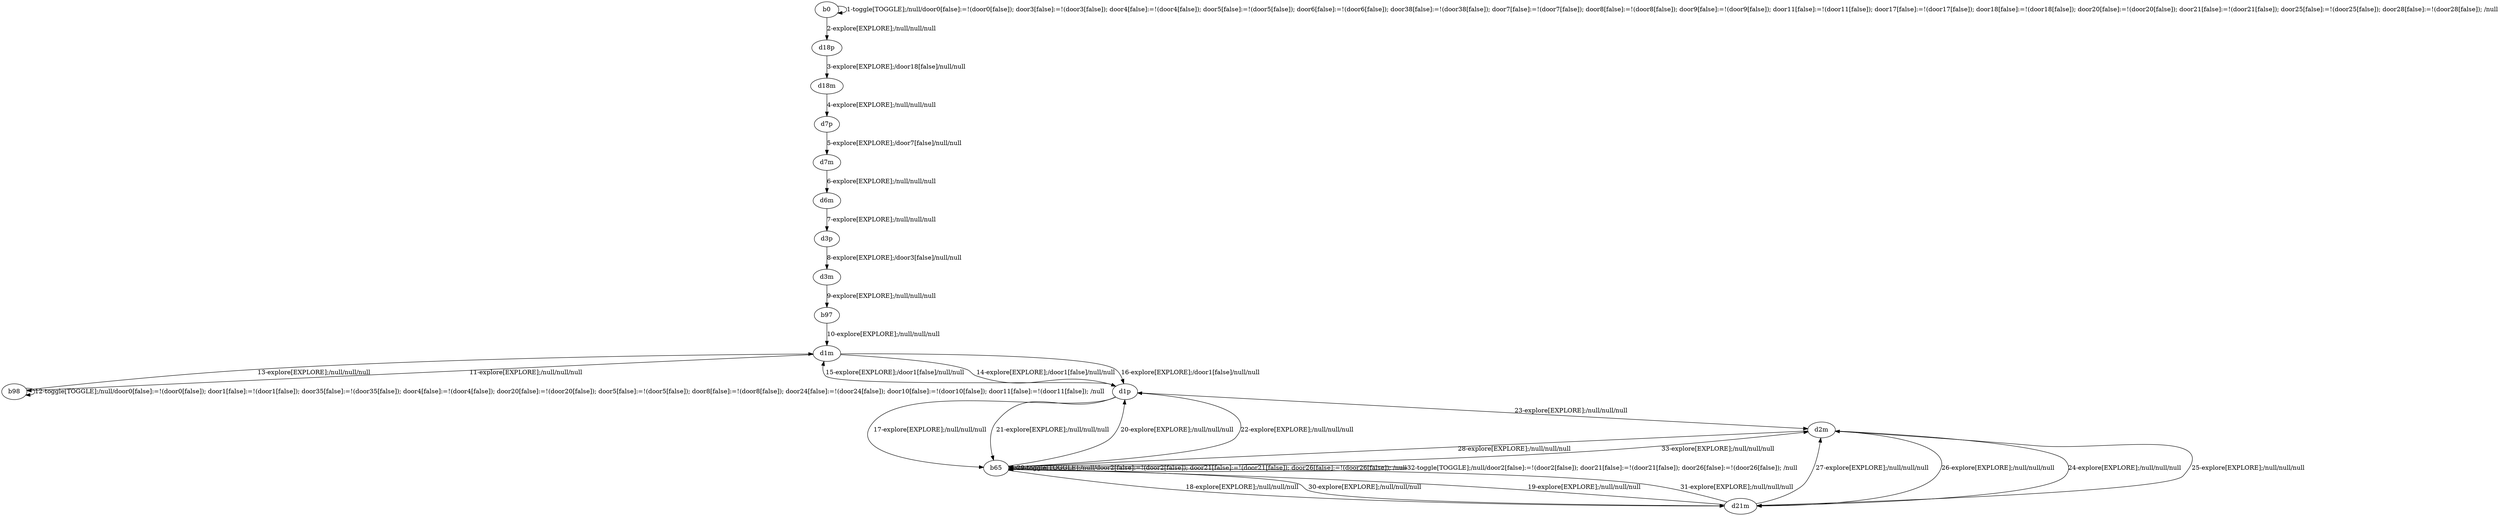 # Total number of goals covered by this test: 2
# d21m --> b65
# b65 --> b65

digraph g {
"b0" -> "b0" [label = "1-toggle[TOGGLE];/null/door0[false]:=!(door0[false]); door3[false]:=!(door3[false]); door4[false]:=!(door4[false]); door5[false]:=!(door5[false]); door6[false]:=!(door6[false]); door38[false]:=!(door38[false]); door7[false]:=!(door7[false]); door8[false]:=!(door8[false]); door9[false]:=!(door9[false]); door11[false]:=!(door11[false]); door17[false]:=!(door17[false]); door18[false]:=!(door18[false]); door20[false]:=!(door20[false]); door21[false]:=!(door21[false]); door25[false]:=!(door25[false]); door28[false]:=!(door28[false]); /null"];
"b0" -> "d18p" [label = "2-explore[EXPLORE];/null/null/null"];
"d18p" -> "d18m" [label = "3-explore[EXPLORE];/door18[false]/null/null"];
"d18m" -> "d7p" [label = "4-explore[EXPLORE];/null/null/null"];
"d7p" -> "d7m" [label = "5-explore[EXPLORE];/door7[false]/null/null"];
"d7m" -> "d6m" [label = "6-explore[EXPLORE];/null/null/null"];
"d6m" -> "d3p" [label = "7-explore[EXPLORE];/null/null/null"];
"d3p" -> "d3m" [label = "8-explore[EXPLORE];/door3[false]/null/null"];
"d3m" -> "b97" [label = "9-explore[EXPLORE];/null/null/null"];
"b97" -> "d1m" [label = "10-explore[EXPLORE];/null/null/null"];
"d1m" -> "b98" [label = "11-explore[EXPLORE];/null/null/null"];
"b98" -> "b98" [label = "12-toggle[TOGGLE];/null/door0[false]:=!(door0[false]); door1[false]:=!(door1[false]); door35[false]:=!(door35[false]); door4[false]:=!(door4[false]); door20[false]:=!(door20[false]); door5[false]:=!(door5[false]); door8[false]:=!(door8[false]); door24[false]:=!(door24[false]); door10[false]:=!(door10[false]); door11[false]:=!(door11[false]); /null"];
"b98" -> "d1m" [label = "13-explore[EXPLORE];/null/null/null"];
"d1m" -> "d1p" [label = "14-explore[EXPLORE];/door1[false]/null/null"];
"d1p" -> "d1m" [label = "15-explore[EXPLORE];/door1[false]/null/null"];
"d1m" -> "d1p" [label = "16-explore[EXPLORE];/door1[false]/null/null"];
"d1p" -> "b65" [label = "17-explore[EXPLORE];/null/null/null"];
"b65" -> "d21m" [label = "18-explore[EXPLORE];/null/null/null"];
"d21m" -> "b65" [label = "19-explore[EXPLORE];/null/null/null"];
"b65" -> "d1p" [label = "20-explore[EXPLORE];/null/null/null"];
"d1p" -> "b65" [label = "21-explore[EXPLORE];/null/null/null"];
"b65" -> "d1p" [label = "22-explore[EXPLORE];/null/null/null"];
"d1p" -> "d2m" [label = "23-explore[EXPLORE];/null/null/null"];
"d2m" -> "d21m" [label = "24-explore[EXPLORE];/null/null/null"];
"d21m" -> "d2m" [label = "25-explore[EXPLORE];/null/null/null"];
"d2m" -> "d21m" [label = "26-explore[EXPLORE];/null/null/null"];
"d21m" -> "d2m" [label = "27-explore[EXPLORE];/null/null/null"];
"d2m" -> "b65" [label = "28-explore[EXPLORE];/null/null/null"];
"b65" -> "b65" [label = "29-toggle[TOGGLE];/null/door2[false]:=!(door2[false]); door21[false]:=!(door21[false]); door26[false]:=!(door26[false]); /null"];
"b65" -> "d21m" [label = "30-explore[EXPLORE];/null/null/null"];
"d21m" -> "b65" [label = "31-explore[EXPLORE];/null/null/null"];
"b65" -> "b65" [label = "32-toggle[TOGGLE];/null/door2[false]:=!(door2[false]); door21[false]:=!(door21[false]); door26[false]:=!(door26[false]); /null"];
"b65" -> "d2m" [label = "33-explore[EXPLORE];/null/null/null"];
}